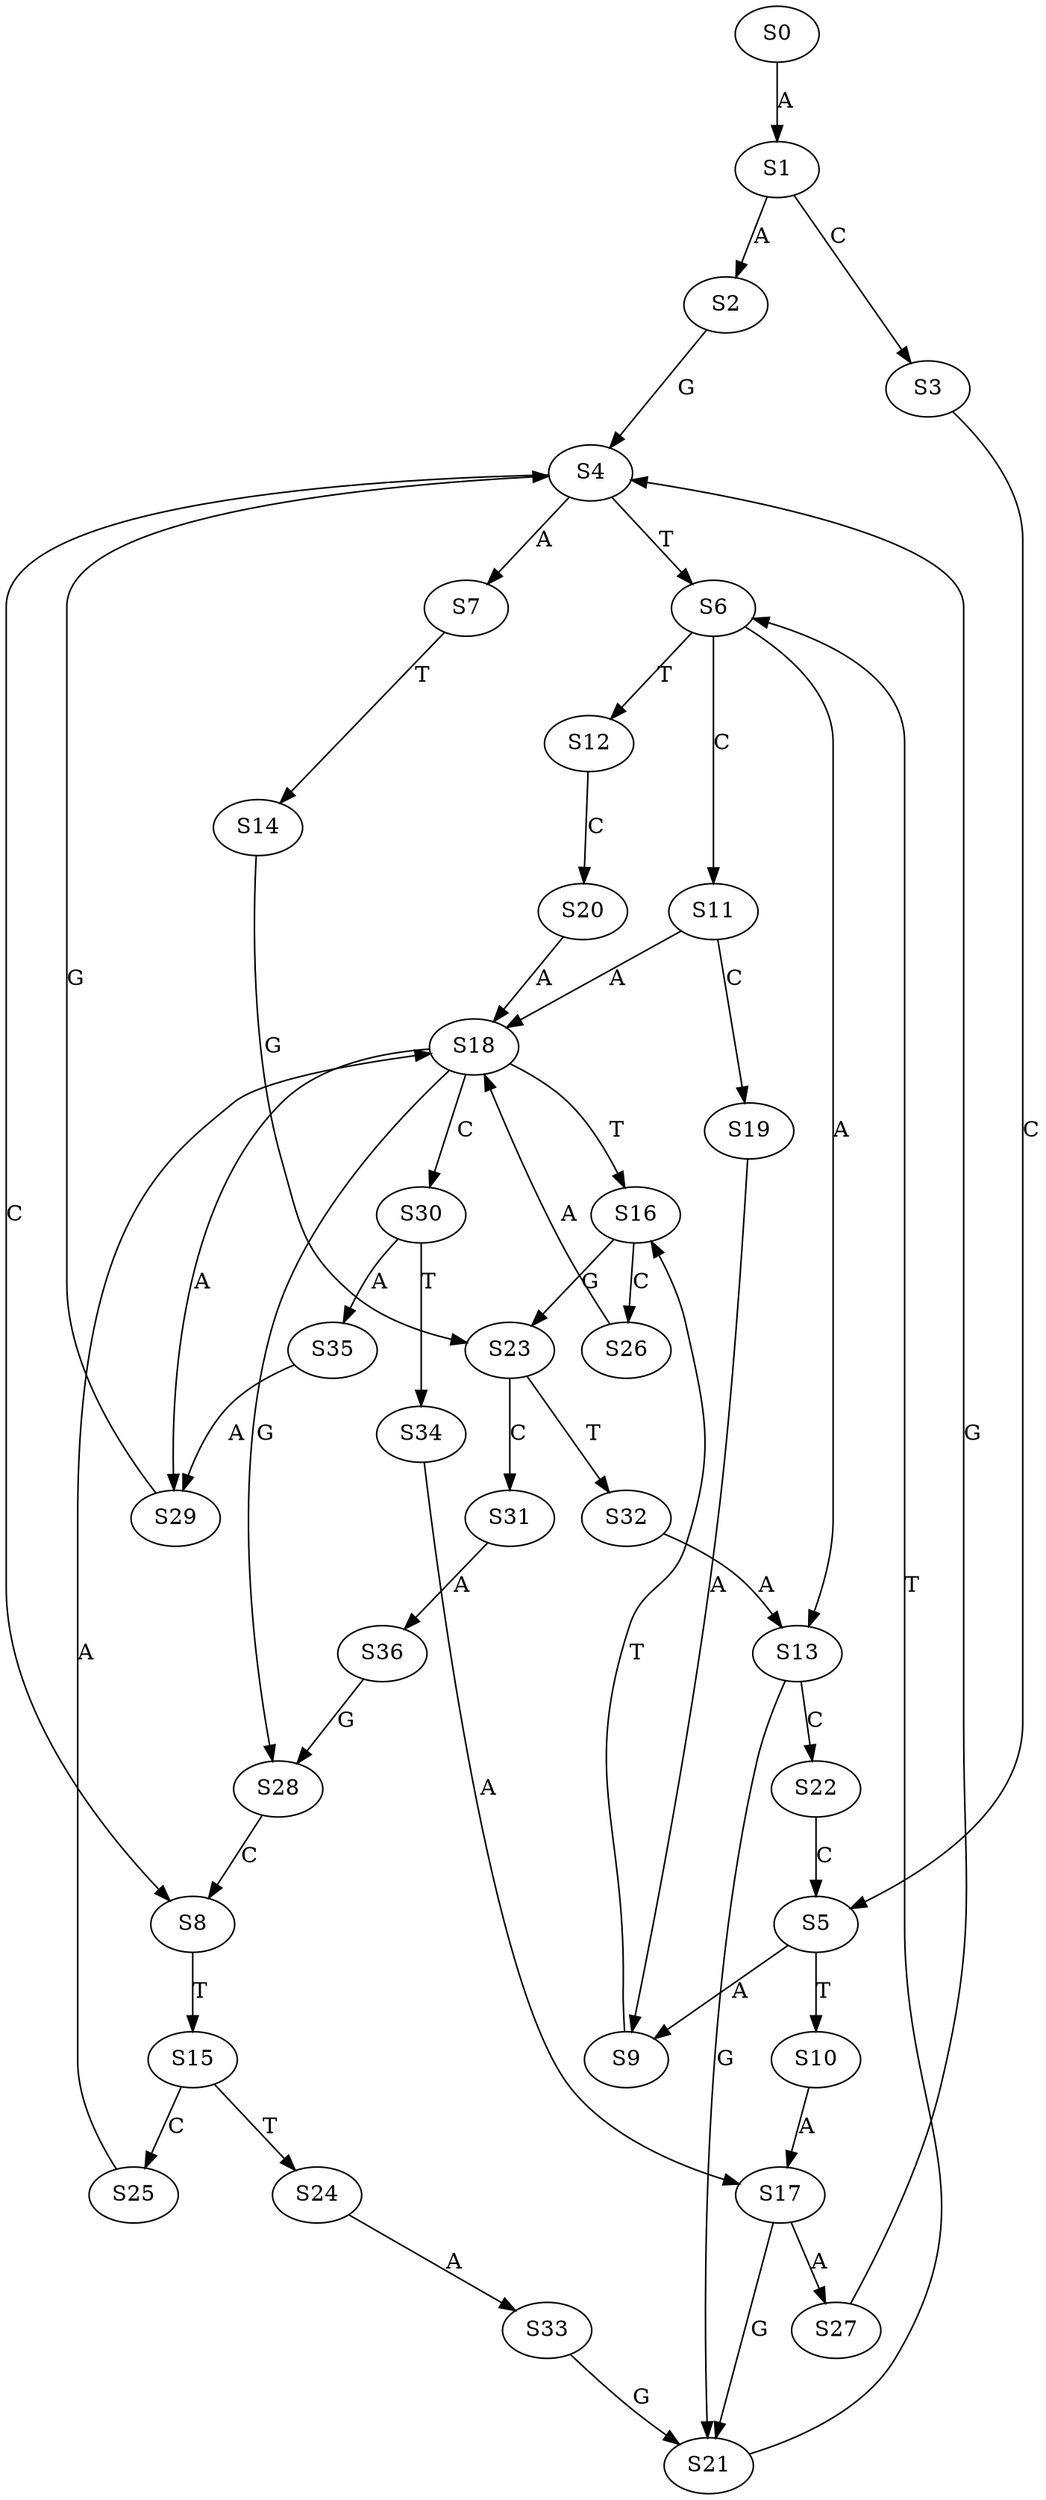 strict digraph  {
	S0 -> S1 [ label = A ];
	S1 -> S2 [ label = A ];
	S1 -> S3 [ label = C ];
	S2 -> S4 [ label = G ];
	S3 -> S5 [ label = C ];
	S4 -> S6 [ label = T ];
	S4 -> S7 [ label = A ];
	S4 -> S8 [ label = C ];
	S5 -> S9 [ label = A ];
	S5 -> S10 [ label = T ];
	S6 -> S11 [ label = C ];
	S6 -> S12 [ label = T ];
	S6 -> S13 [ label = A ];
	S7 -> S14 [ label = T ];
	S8 -> S15 [ label = T ];
	S9 -> S16 [ label = T ];
	S10 -> S17 [ label = A ];
	S11 -> S18 [ label = A ];
	S11 -> S19 [ label = C ];
	S12 -> S20 [ label = C ];
	S13 -> S21 [ label = G ];
	S13 -> S22 [ label = C ];
	S14 -> S23 [ label = G ];
	S15 -> S24 [ label = T ];
	S15 -> S25 [ label = C ];
	S16 -> S23 [ label = G ];
	S16 -> S26 [ label = C ];
	S17 -> S21 [ label = G ];
	S17 -> S27 [ label = A ];
	S18 -> S16 [ label = T ];
	S18 -> S28 [ label = G ];
	S18 -> S29 [ label = A ];
	S18 -> S30 [ label = C ];
	S19 -> S9 [ label = A ];
	S20 -> S18 [ label = A ];
	S21 -> S6 [ label = T ];
	S22 -> S5 [ label = C ];
	S23 -> S31 [ label = C ];
	S23 -> S32 [ label = T ];
	S24 -> S33 [ label = A ];
	S25 -> S18 [ label = A ];
	S26 -> S18 [ label = A ];
	S27 -> S4 [ label = G ];
	S28 -> S8 [ label = C ];
	S29 -> S4 [ label = G ];
	S30 -> S34 [ label = T ];
	S30 -> S35 [ label = A ];
	S31 -> S36 [ label = A ];
	S32 -> S13 [ label = A ];
	S33 -> S21 [ label = G ];
	S34 -> S17 [ label = A ];
	S35 -> S29 [ label = A ];
	S36 -> S28 [ label = G ];
}
